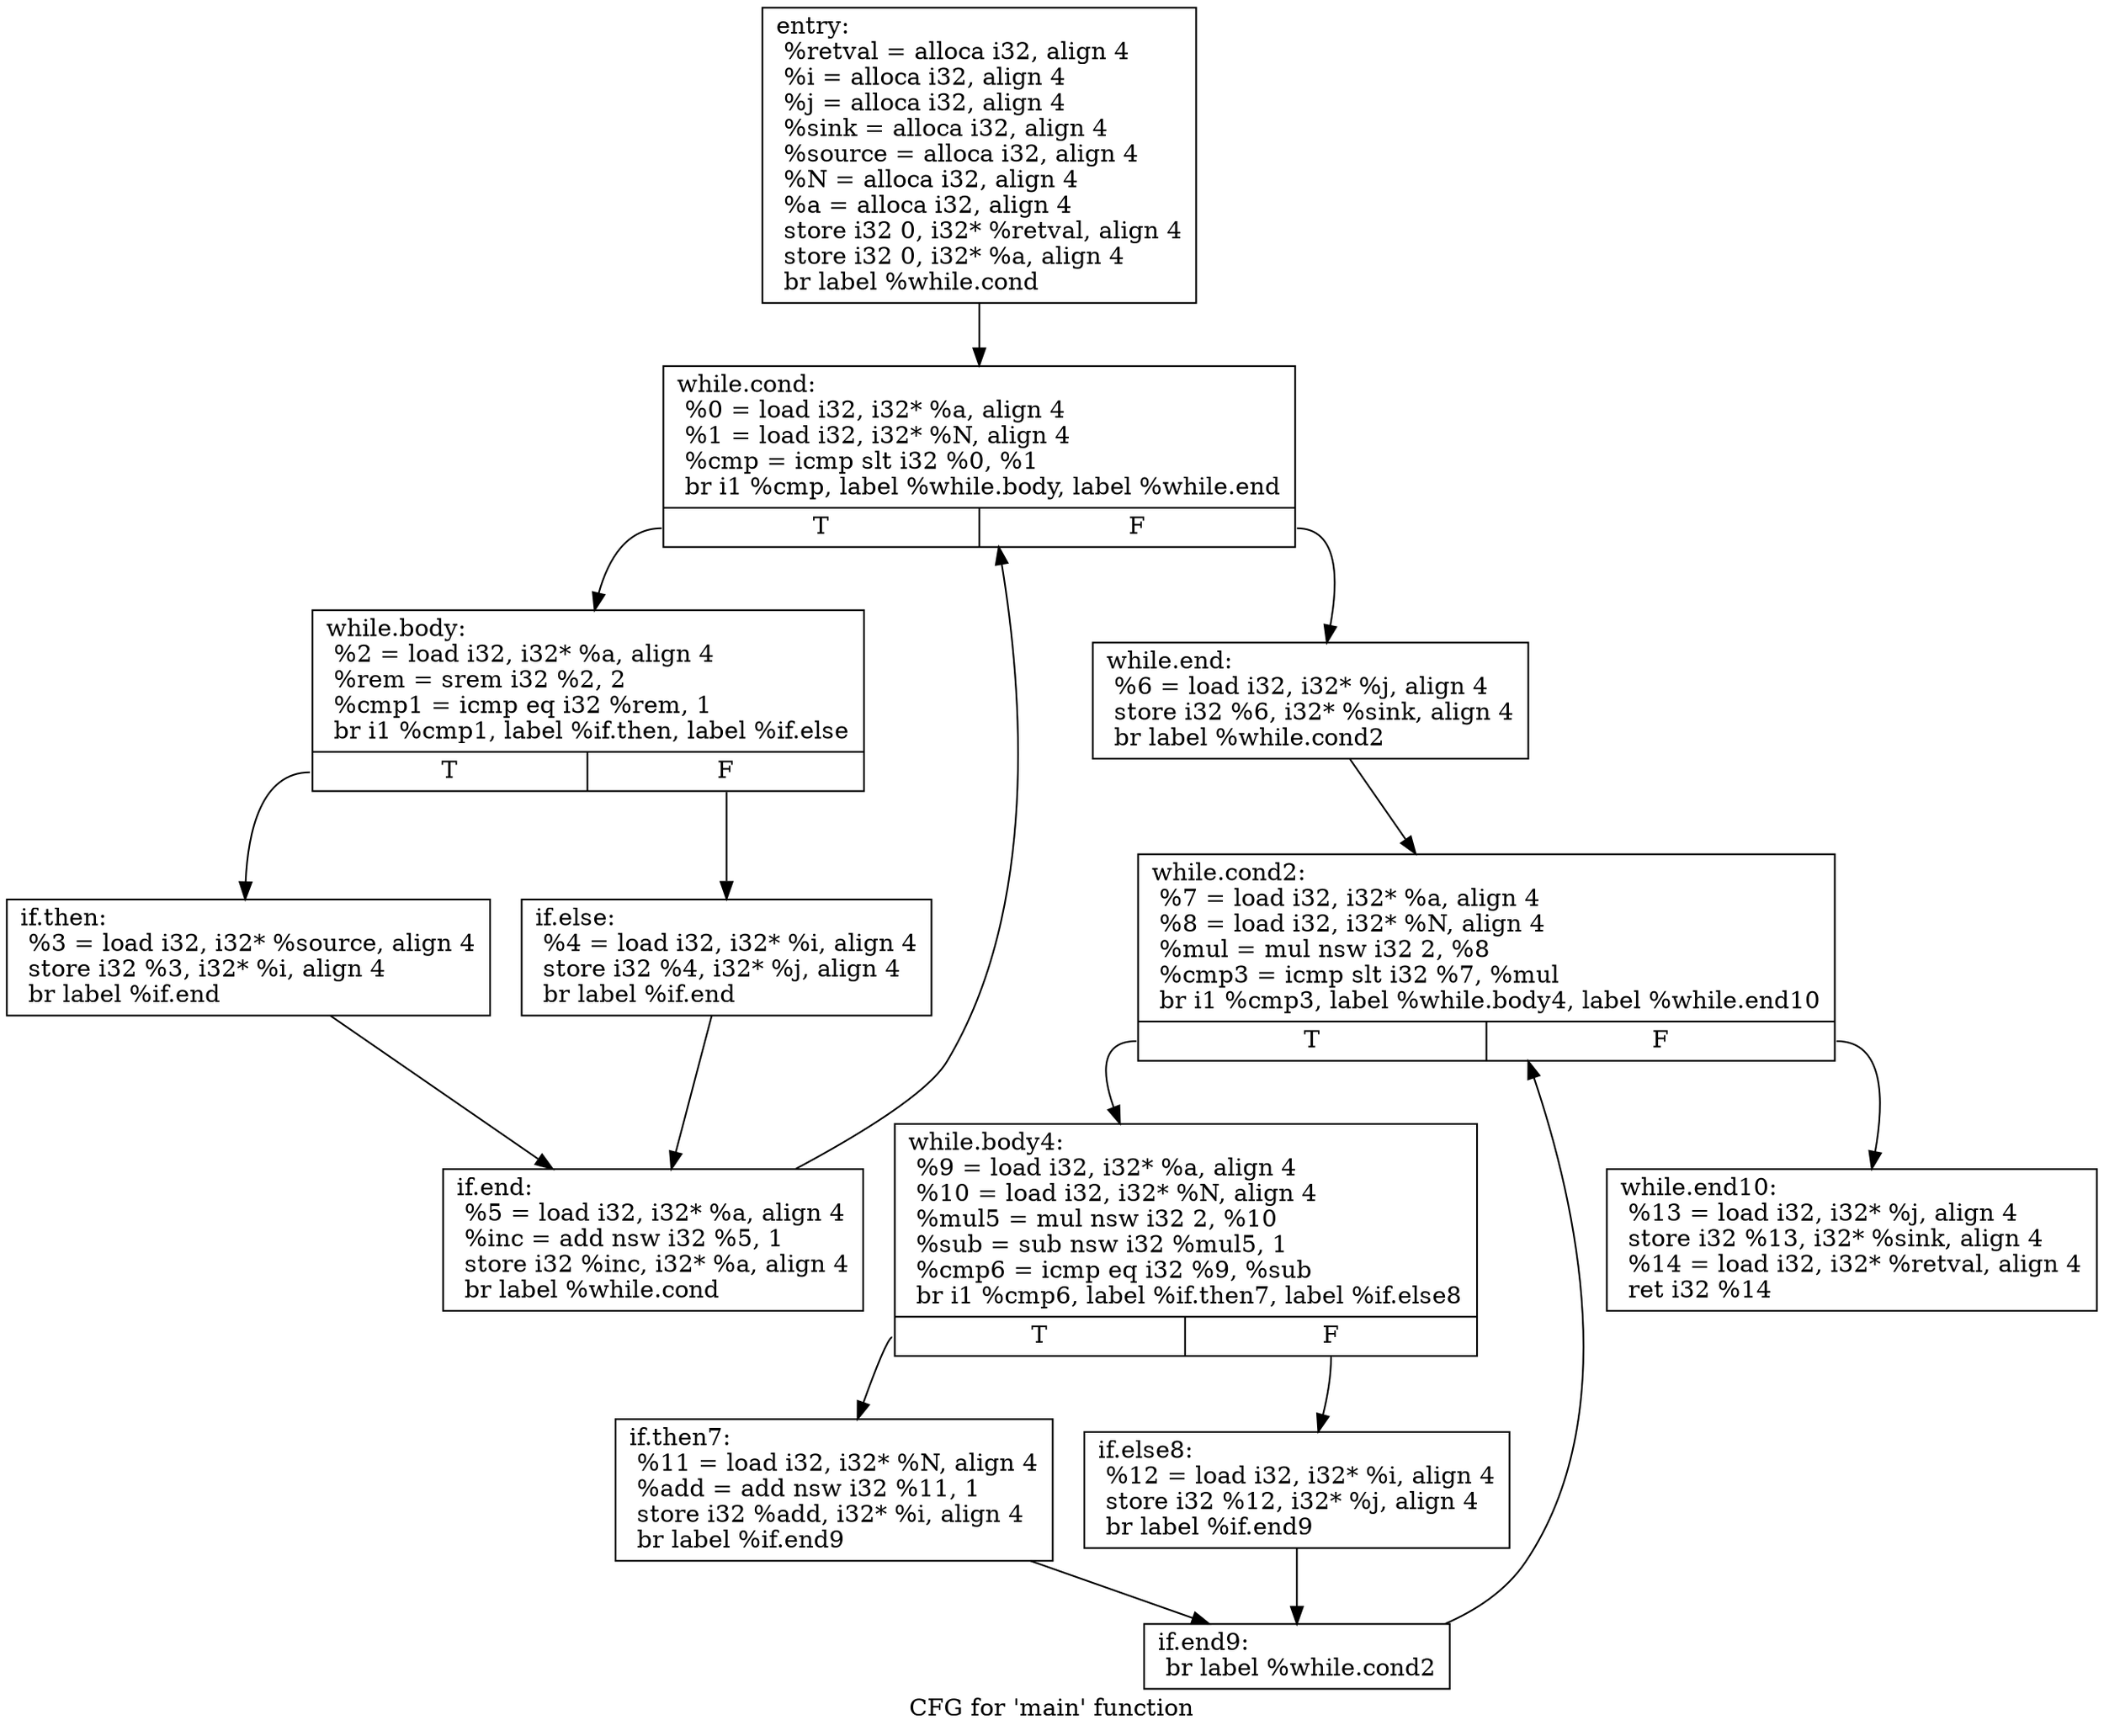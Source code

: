 digraph "CFG for 'main' function" {
	label="CFG for 'main' function";

	Node0x55fe609f6070 [shape=record,label="{entry:\l  %retval = alloca i32, align 4\l  %i = alloca i32, align 4\l  %j = alloca i32, align 4\l  %sink = alloca i32, align 4\l  %source = alloca i32, align 4\l  %N = alloca i32, align 4\l  %a = alloca i32, align 4\l  store i32 0, i32* %retval, align 4\l  store i32 0, i32* %a, align 4\l  br label %while.cond\l}"];
	Node0x55fe609f6070 -> Node0x55fe609f6c90;
	Node0x55fe609f6c90 [shape=record,label="{while.cond:                                       \l  %0 = load i32, i32* %a, align 4\l  %1 = load i32, i32* %N, align 4\l  %cmp = icmp slt i32 %0, %1\l  br i1 %cmp, label %while.body, label %while.end\l|{<s0>T|<s1>F}}"];
	Node0x55fe609f6c90:s0 -> Node0x55fe609f6ee0;
	Node0x55fe609f6c90:s1 -> Node0x55fe609f6fc0;
	Node0x55fe609f6ee0 [shape=record,label="{while.body:                                       \l  %2 = load i32, i32* %a, align 4\l  %rem = srem i32 %2, 2\l  %cmp1 = icmp eq i32 %rem, 1\l  br i1 %cmp1, label %if.then, label %if.else\l|{<s0>T|<s1>F}}"];
	Node0x55fe609f6ee0:s0 -> Node0x55fe609f73a0;
	Node0x55fe609f6ee0:s1 -> Node0x55fe609f7470;
	Node0x55fe609f73a0 [shape=record,label="{if.then:                                          \l  %3 = load i32, i32* %source, align 4\l  store i32 %3, i32* %i, align 4\l  br label %if.end\l}"];
	Node0x55fe609f73a0 -> Node0x55fe609f75c0;
	Node0x55fe609f7470 [shape=record,label="{if.else:                                          \l  %4 = load i32, i32* %i, align 4\l  store i32 %4, i32* %j, align 4\l  br label %if.end\l}"];
	Node0x55fe609f7470 -> Node0x55fe609f75c0;
	Node0x55fe609f75c0 [shape=record,label="{if.end:                                           \l  %5 = load i32, i32* %a, align 4\l  %inc = add nsw i32 %5, 1\l  store i32 %inc, i32* %a, align 4\l  br label %while.cond\l}"];
	Node0x55fe609f75c0 -> Node0x55fe609f6c90;
	Node0x55fe609f6fc0 [shape=record,label="{while.end:                                        \l  %6 = load i32, i32* %j, align 4\l  store i32 %6, i32* %sink, align 4\l  br label %while.cond2\l}"];
	Node0x55fe609f6fc0 -> Node0x55fe609f7a10;
	Node0x55fe609f7a10 [shape=record,label="{while.cond2:                                      \l  %7 = load i32, i32* %a, align 4\l  %8 = load i32, i32* %N, align 4\l  %mul = mul nsw i32 2, %8\l  %cmp3 = icmp slt i32 %7, %mul\l  br i1 %cmp3, label %while.body4, label %while.end10\l|{<s0>T|<s1>F}}"];
	Node0x55fe609f7a10:s0 -> Node0x55fe609f76f0;
	Node0x55fe609f7a10:s1 -> Node0x55fe609f7d30;
	Node0x55fe609f76f0 [shape=record,label="{while.body4:                                      \l  %9 = load i32, i32* %a, align 4\l  %10 = load i32, i32* %N, align 4\l  %mul5 = mul nsw i32 2, %10\l  %sub = sub nsw i32 %mul5, 1\l  %cmp6 = icmp eq i32 %9, %sub\l  br i1 %cmp6, label %if.then7, label %if.else8\l|{<s0>T|<s1>F}}"];
	Node0x55fe609f76f0:s0 -> Node0x55fe609f8340;
	Node0x55fe609f76f0:s1 -> Node0x55fe609f8420;
	Node0x55fe609f8340 [shape=record,label="{if.then7:                                         \l  %11 = load i32, i32* %N, align 4\l  %add = add nsw i32 %11, 1\l  store i32 %add, i32* %i, align 4\l  br label %if.end9\l}"];
	Node0x55fe609f8340 -> Node0x55fe609f8610;
	Node0x55fe609f8420 [shape=record,label="{if.else8:                                         \l  %12 = load i32, i32* %i, align 4\l  store i32 %12, i32* %j, align 4\l  br label %if.end9\l}"];
	Node0x55fe609f8420 -> Node0x55fe609f8610;
	Node0x55fe609f8610 [shape=record,label="{if.end9:                                          \l  br label %while.cond2\l}"];
	Node0x55fe609f8610 -> Node0x55fe609f7a10;
	Node0x55fe609f7d30 [shape=record,label="{while.end10:                                      \l  %13 = load i32, i32* %j, align 4\l  store i32 %13, i32* %sink, align 4\l  %14 = load i32, i32* %retval, align 4\l  ret i32 %14\l}"];
}
